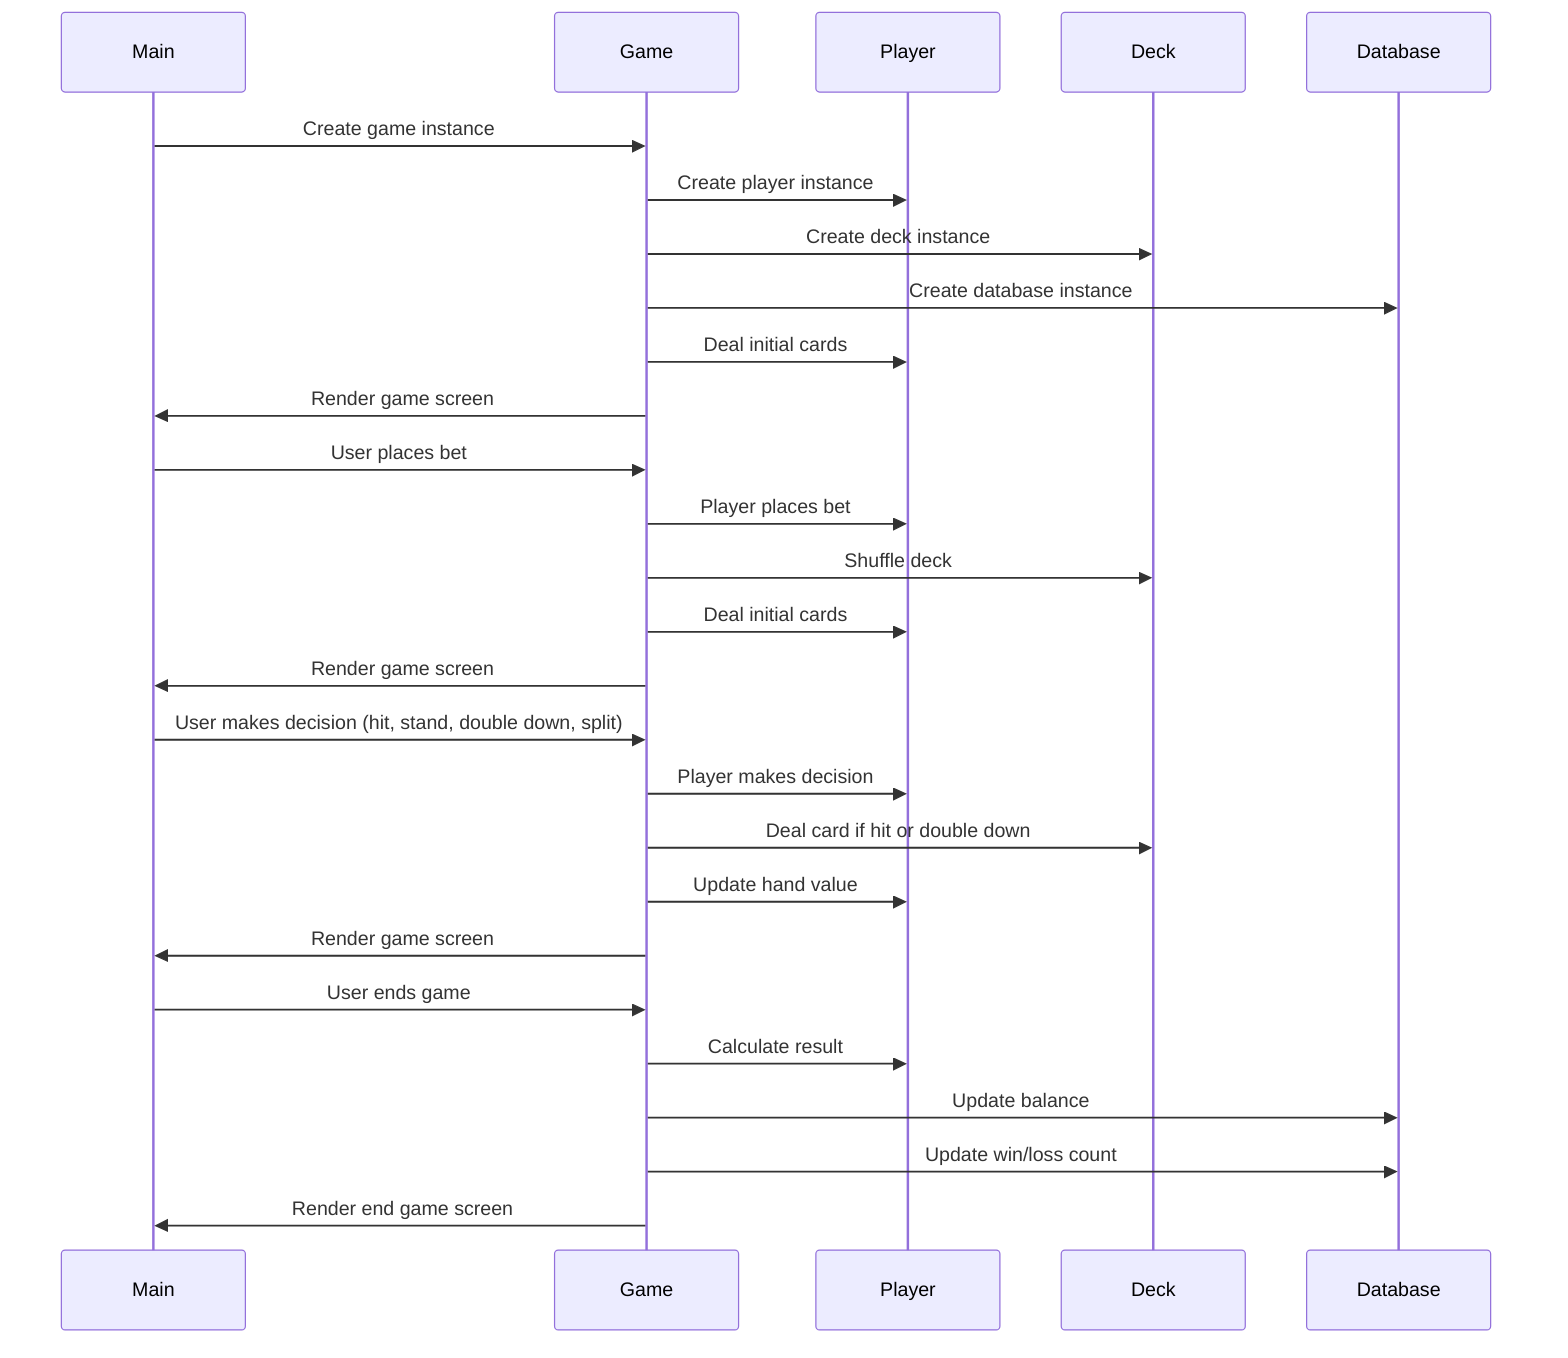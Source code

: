 sequenceDiagram
    participant M as Main
    participant G as Game
    participant P as Player
    participant D as Deck
    participant DB as Database

    M->>G: Create game instance
    G->>P: Create player instance
    G->>D: Create deck instance
    G->>DB: Create database instance
    G->>P: Deal initial cards
    G->>M: Render game screen
    M->>G: User places bet
    G->>P: Player places bet
    G->>D: Shuffle deck
    G->>P: Deal initial cards
    G->>M: Render game screen
    M->>G: User makes decision (hit, stand, double down, split)
    G->>P: Player makes decision
    G->>D: Deal card if hit or double down
    G->>P: Update hand value
    G->>M: Render game screen
    M->>G: User ends game
    G->>P: Calculate result
    G->>DB: Update balance
    G->>DB: Update win/loss count
    G->>M: Render end game screen